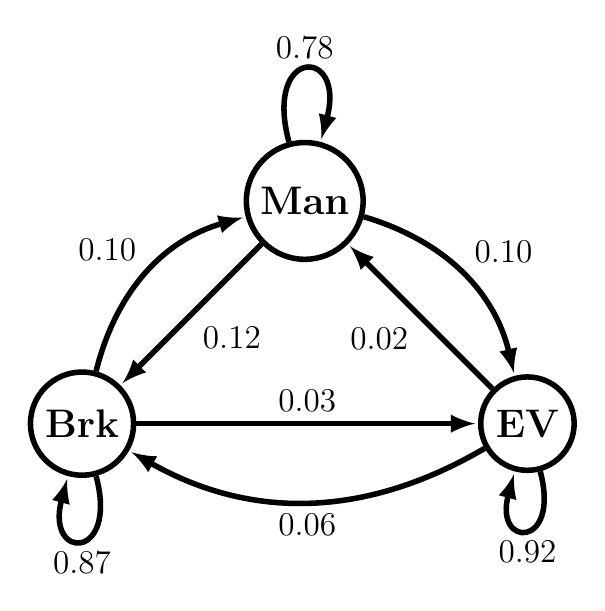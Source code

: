 \begin{tikzpicture}[->,>=latex,shorten >=1pt,auto,node distance=4cm,
                thick,main node/.style={circle,draw,font=\Large\bfseries},line width=2pt]

% http://tex.stackexchange.com/questions/45806/tikzpicture-how-can-i-draw-a-loop-right-below

	\node [main node] (M) {Man}; % Manhattan
	\node [main node] (B) [below left of=M] {Brk}; % Brooklyn
	\node [main node] (E) [below right of=M] {EV}; % East Village

	% inner cycle
	\path (E) edge node [black] {\large 0.02} (M);
	\path 	(M) edge node [black] {\large 0.12} (B);
	\path 	(B) edge node [black] {\large 0.03} (E);

	% outer cycle
	\path	(E) edge [bend left] node [below, black] {\large 0.06} (B);
	\path	(B) edge [bend left] node [above left, black] {\large 0.10} (M);
	\path	(M) edge [bend left] node [above right, black] {\large 0.10} (E);

	% self loops
	\path (M) edge [loop above] node [black] {\large 0.78} (M);
 	\path (B) edge [loop below] node [black] {\large 0.87} (B);
 	\path (E) edge [loop below] node [black] {\large 0.92} (E);

\end{tikzpicture}